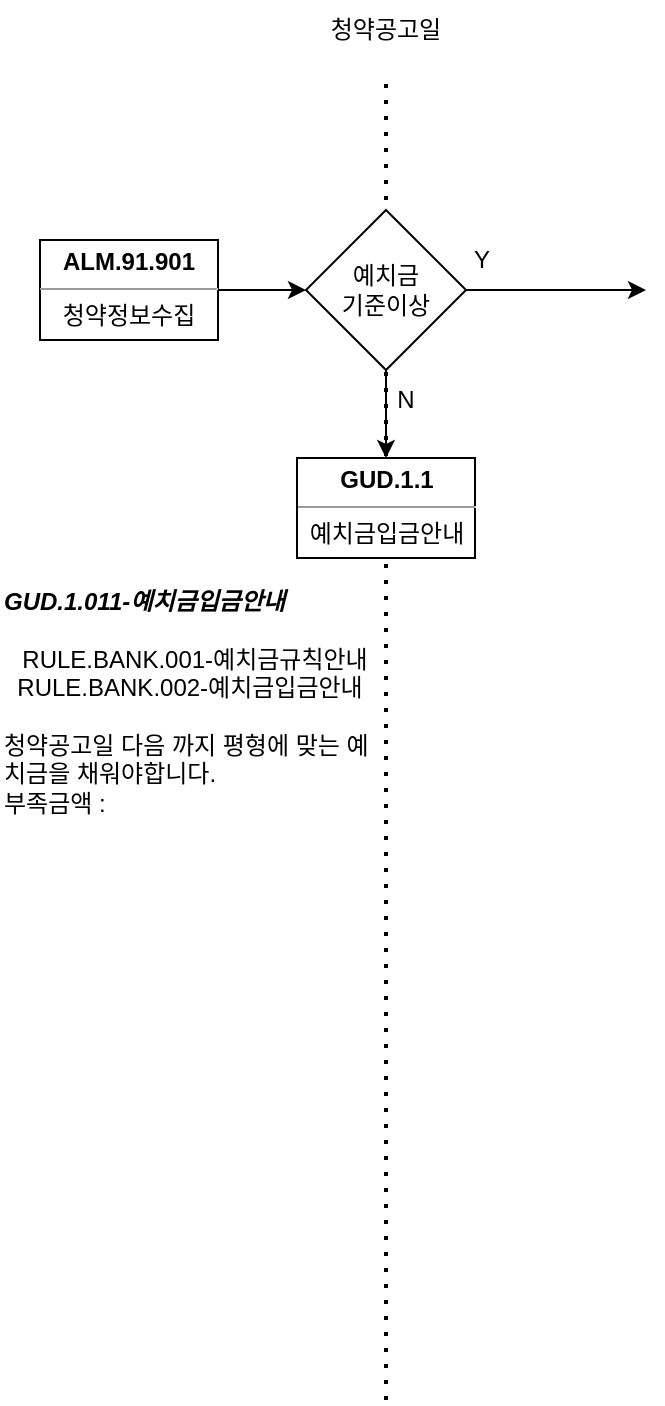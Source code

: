 <mxfile version="17.5.0" type="github">
  <diagram id="FWe1Anl-cKjqRQnevANy" name="Page-1">
    <mxGraphModel dx="769" dy="1105" grid="1" gridSize="10" guides="1" tooltips="1" connect="1" arrows="1" fold="1" page="1" pageScale="1" pageWidth="827" pageHeight="1169" math="0" shadow="0">
      <root>
        <mxCell id="0" />
        <mxCell id="1" parent="0" />
        <mxCell id="g0vXEvp_Msi_eeC9uGr0-10" value="" style="endArrow=none;dashed=1;html=1;dashPattern=1 3;strokeWidth=2;rounded=0;" edge="1" parent="1">
          <mxGeometry width="50" height="50" relative="1" as="geometry">
            <mxPoint x="193" y="710" as="sourcePoint" />
            <mxPoint x="193" y="50" as="targetPoint" />
          </mxGeometry>
        </mxCell>
        <mxCell id="g0vXEvp_Msi_eeC9uGr0-6" style="edgeStyle=orthogonalEdgeStyle;rounded=0;orthogonalLoop=1;jettySize=auto;html=1;exitX=1;exitY=0.5;exitDx=0;exitDy=0;entryX=0;entryY=0.5;entryDx=0;entryDy=0;" edge="1" parent="1" source="g0vXEvp_Msi_eeC9uGr0-1" target="g0vXEvp_Msi_eeC9uGr0-3">
          <mxGeometry relative="1" as="geometry" />
        </mxCell>
        <mxCell id="g0vXEvp_Msi_eeC9uGr0-1" value="&lt;p style=&quot;margin: 0px ; margin-top: 4px ; text-align: center&quot;&gt;&lt;b&gt;ALM.91.901&lt;/b&gt;&lt;/p&gt;&lt;hr size=&quot;1&quot;&gt;&lt;div style=&quot;text-align: center ; height: 2px&quot;&gt;청약정보수집&lt;/div&gt;" style="verticalAlign=top;align=left;overflow=fill;fontSize=12;fontFamily=Helvetica;html=1;" vertex="1" parent="1">
          <mxGeometry x="20" y="130" width="89" height="50" as="geometry" />
        </mxCell>
        <mxCell id="g0vXEvp_Msi_eeC9uGr0-13" style="edgeStyle=orthogonalEdgeStyle;rounded=0;orthogonalLoop=1;jettySize=auto;html=1;exitX=0.5;exitY=1;exitDx=0;exitDy=0;entryX=0.5;entryY=0;entryDx=0;entryDy=0;" edge="1" parent="1" source="g0vXEvp_Msi_eeC9uGr0-3" target="g0vXEvp_Msi_eeC9uGr0-20">
          <mxGeometry relative="1" as="geometry">
            <mxPoint x="193" y="270" as="targetPoint" />
          </mxGeometry>
        </mxCell>
        <mxCell id="g0vXEvp_Msi_eeC9uGr0-3" value="예치금&lt;br&gt;기준이상" style="rhombus;whiteSpace=wrap;html=1;" vertex="1" parent="1">
          <mxGeometry x="153" y="115" width="80" height="80" as="geometry" />
        </mxCell>
        <mxCell id="g0vXEvp_Msi_eeC9uGr0-11" value="청약공고일" style="text;html=1;strokeColor=none;fillColor=none;align=center;verticalAlign=middle;whiteSpace=wrap;rounded=0;" vertex="1" parent="1">
          <mxGeometry x="153" y="10" width="80" height="30" as="geometry" />
        </mxCell>
        <mxCell id="g0vXEvp_Msi_eeC9uGr0-15" value="" style="group" vertex="1" connectable="0" parent="1">
          <mxGeometry x="231" y="125" width="92" height="30" as="geometry" />
        </mxCell>
        <mxCell id="g0vXEvp_Msi_eeC9uGr0-12" style="edgeStyle=orthogonalEdgeStyle;rounded=0;orthogonalLoop=1;jettySize=auto;html=1;exitX=1;exitY=0.5;exitDx=0;exitDy=0;" edge="1" parent="g0vXEvp_Msi_eeC9uGr0-15" source="g0vXEvp_Msi_eeC9uGr0-3">
          <mxGeometry relative="1" as="geometry">
            <mxPoint x="92" y="30" as="targetPoint" />
          </mxGeometry>
        </mxCell>
        <mxCell id="g0vXEvp_Msi_eeC9uGr0-14" value="Y" style="text;html=1;strokeColor=none;fillColor=none;align=center;verticalAlign=middle;whiteSpace=wrap;rounded=0;" vertex="1" parent="g0vXEvp_Msi_eeC9uGr0-15">
          <mxGeometry width="20" height="30" as="geometry" />
        </mxCell>
        <mxCell id="g0vXEvp_Msi_eeC9uGr0-16" value="&lt;div style=&quot;text-align: left&quot;&gt;&lt;b&gt;&lt;i&gt;GUD.1.011-예치금입금안내&lt;/i&gt;&lt;/b&gt;&lt;/div&gt;&lt;div style=&quot;text-align: left&quot;&gt;&lt;b&gt;&lt;i&gt;&lt;br&gt;&lt;/i&gt;&lt;/b&gt;&lt;/div&gt;RULE.BANK.001-예치금규칙안내&lt;br&gt;&lt;div style=&quot;text-align: left&quot;&gt;&amp;nbsp; RULE.BANK.002-예치금입금안내&lt;/div&gt;&lt;div style=&quot;text-align: left&quot;&gt;&lt;div&gt;&lt;br&gt;&lt;/div&gt;&lt;div&gt;청약공고일 다음 까지 평형에 맞는 예치금을 채워야합니다.&lt;/div&gt;&lt;div&gt;부족금액 :&amp;nbsp;&lt;/div&gt;&lt;/div&gt;" style="text;html=1;strokeColor=none;fillColor=none;align=center;verticalAlign=middle;whiteSpace=wrap;rounded=0;" vertex="1" parent="1">
          <mxGeometry x="0.5" y="300" width="192.5" height="121" as="geometry" />
        </mxCell>
        <mxCell id="g0vXEvp_Msi_eeC9uGr0-18" value="N" style="text;html=1;strokeColor=none;fillColor=none;align=center;verticalAlign=middle;whiteSpace=wrap;rounded=0;" vertex="1" parent="1">
          <mxGeometry x="193" y="195" width="20" height="30" as="geometry" />
        </mxCell>
        <mxCell id="g0vXEvp_Msi_eeC9uGr0-20" value="&lt;p style=&quot;margin: 0px ; margin-top: 4px ; text-align: center&quot;&gt;&lt;b&gt;GUD.1.1&lt;/b&gt;&lt;/p&gt;&lt;hr size=&quot;1&quot;&gt;&lt;div style=&quot;text-align: center ; height: 2px&quot;&gt;예치금입금안내&lt;/div&gt;" style="verticalAlign=top;align=left;overflow=fill;fontSize=12;fontFamily=Helvetica;html=1;" vertex="1" parent="1">
          <mxGeometry x="148.5" y="239" width="89" height="50" as="geometry" />
        </mxCell>
      </root>
    </mxGraphModel>
  </diagram>
</mxfile>
